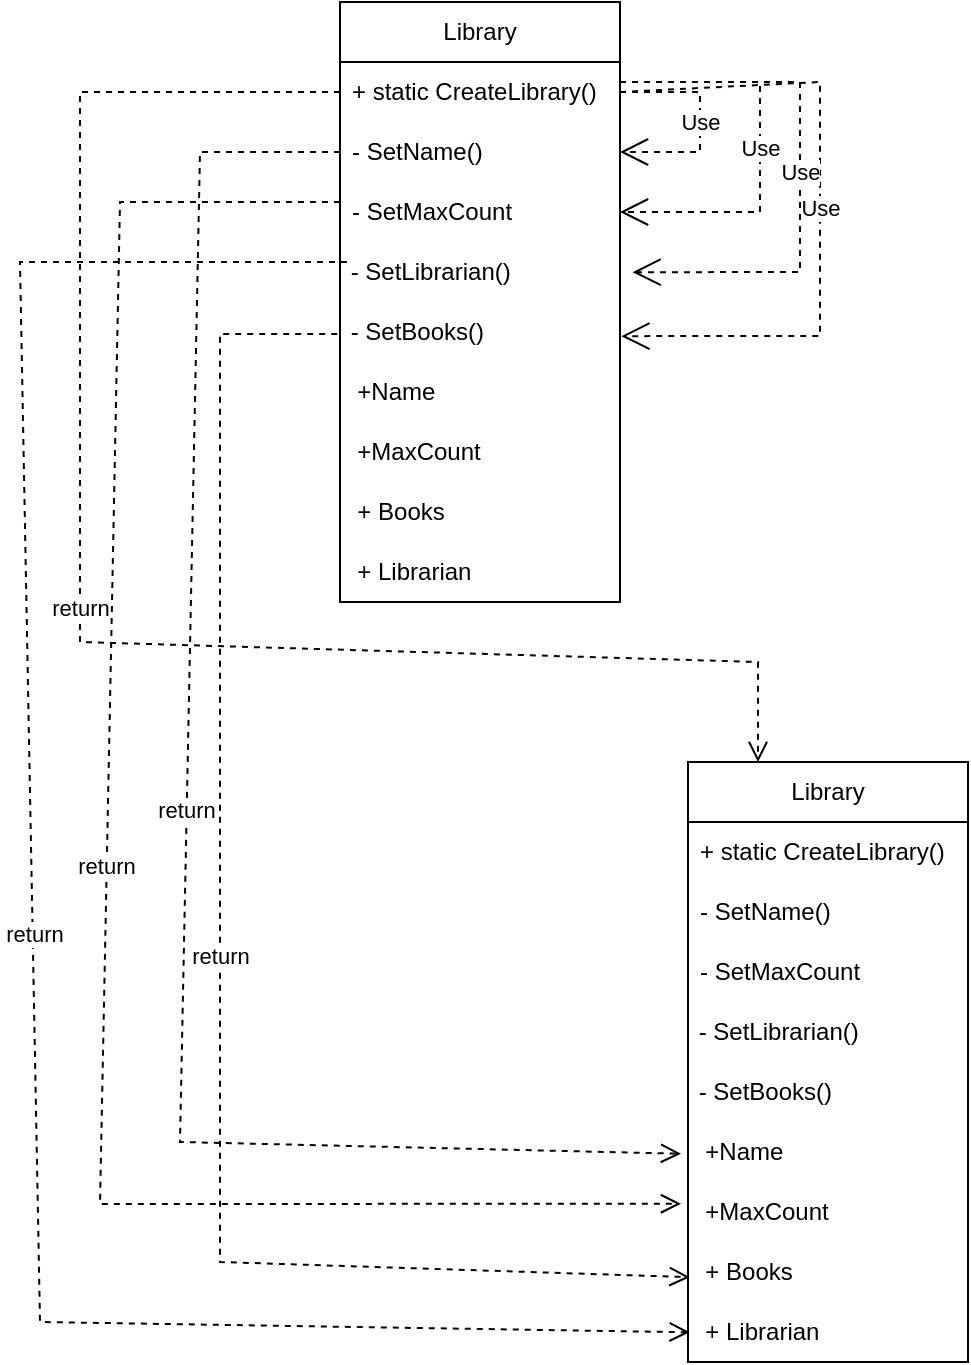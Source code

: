 <mxfile version="20.5.3" type="device"><diagram id="C5RBs43oDa-KdzZeNtuy" name="Page-1"><mxGraphModel dx="971" dy="471" grid="1" gridSize="10" guides="1" tooltips="1" connect="1" arrows="1" fold="1" page="1" pageScale="1" pageWidth="827" pageHeight="1169" math="0" shadow="0"><root><mxCell id="WIyWlLk6GJQsqaUBKTNV-0"/><mxCell id="WIyWlLk6GJQsqaUBKTNV-1" parent="WIyWlLk6GJQsqaUBKTNV-0"/><mxCell id="oASCn7sqBe_g85mvIzHP-0" value="Library" style="swimlane;fontStyle=0;childLayout=stackLayout;horizontal=1;startSize=30;horizontalStack=0;resizeParent=1;resizeParentMax=0;resizeLast=0;collapsible=1;marginBottom=0;whiteSpace=wrap;html=1;" parent="WIyWlLk6GJQsqaUBKTNV-1" vertex="1"><mxGeometry x="170" y="560" width="140" height="300" as="geometry"/></mxCell><mxCell id="oASCn7sqBe_g85mvIzHP-1" value="+ static CreateLibrary()" style="text;strokeColor=none;fillColor=none;align=left;verticalAlign=middle;spacingLeft=4;spacingRight=4;overflow=hidden;points=[[0,0.5],[1,0.5]];portConstraint=eastwest;rotatable=0;whiteSpace=wrap;html=1;" parent="oASCn7sqBe_g85mvIzHP-0" vertex="1"><mxGeometry y="30" width="140" height="30" as="geometry"/></mxCell><mxCell id="oASCn7sqBe_g85mvIzHP-2" value="- SetName()" style="text;strokeColor=none;fillColor=none;align=left;verticalAlign=middle;spacingLeft=4;spacingRight=4;overflow=hidden;points=[[0,0.5],[1,0.5]];portConstraint=eastwest;rotatable=0;whiteSpace=wrap;html=1;" parent="oASCn7sqBe_g85mvIzHP-0" vertex="1"><mxGeometry y="60" width="140" height="30" as="geometry"/></mxCell><mxCell id="oASCn7sqBe_g85mvIzHP-3" value="- SetMaxCount" style="text;strokeColor=none;fillColor=none;align=left;verticalAlign=middle;spacingLeft=4;spacingRight=4;overflow=hidden;points=[[0,0.5],[1,0.5]];portConstraint=eastwest;rotatable=0;whiteSpace=wrap;html=1;" parent="oASCn7sqBe_g85mvIzHP-0" vertex="1"><mxGeometry y="90" width="140" height="30" as="geometry"/></mxCell><mxCell id="oASCn7sqBe_g85mvIzHP-4" value="&amp;nbsp;- SetLibrarian()" style="text;html=1;align=left;verticalAlign=middle;resizable=0;points=[];autosize=1;strokeColor=none;fillColor=none;" parent="oASCn7sqBe_g85mvIzHP-0" vertex="1"><mxGeometry y="120" width="140" height="30" as="geometry"/></mxCell><mxCell id="oASCn7sqBe_g85mvIzHP-5" value="&amp;nbsp;- SetBooks()" style="text;html=1;align=left;verticalAlign=middle;resizable=0;points=[];autosize=1;strokeColor=none;fillColor=none;" parent="oASCn7sqBe_g85mvIzHP-0" vertex="1"><mxGeometry y="150" width="140" height="30" as="geometry"/></mxCell><mxCell id="oASCn7sqBe_g85mvIzHP-7" value="&amp;nbsp; +Name" style="text;html=1;align=left;verticalAlign=middle;resizable=0;points=[];autosize=1;strokeColor=none;fillColor=none;" parent="oASCn7sqBe_g85mvIzHP-0" vertex="1"><mxGeometry y="180" width="140" height="30" as="geometry"/></mxCell><mxCell id="oASCn7sqBe_g85mvIzHP-8" value="&amp;nbsp; +MaxCount" style="text;html=1;align=left;verticalAlign=middle;resizable=0;points=[];autosize=1;strokeColor=none;fillColor=none;" parent="oASCn7sqBe_g85mvIzHP-0" vertex="1"><mxGeometry y="210" width="140" height="30" as="geometry"/></mxCell><mxCell id="oASCn7sqBe_g85mvIzHP-10" value="&amp;nbsp; + Books" style="text;html=1;align=left;verticalAlign=middle;resizable=0;points=[];autosize=1;strokeColor=none;fillColor=none;" parent="oASCn7sqBe_g85mvIzHP-0" vertex="1"><mxGeometry y="240" width="140" height="30" as="geometry"/></mxCell><mxCell id="oASCn7sqBe_g85mvIzHP-11" value="&amp;nbsp; + Librarian" style="text;html=1;align=left;verticalAlign=middle;resizable=0;points=[];autosize=1;strokeColor=none;fillColor=none;" parent="oASCn7sqBe_g85mvIzHP-0" vertex="1"><mxGeometry y="270" width="140" height="30" as="geometry"/></mxCell><mxCell id="oASCn7sqBe_g85mvIzHP-17" value="Use" style="endArrow=open;endSize=12;dashed=1;html=1;rounded=0;exitX=1;exitY=0.5;exitDx=0;exitDy=0;entryX=1;entryY=0.5;entryDx=0;entryDy=0;" parent="oASCn7sqBe_g85mvIzHP-0" source="oASCn7sqBe_g85mvIzHP-1" target="oASCn7sqBe_g85mvIzHP-2" edge="1"><mxGeometry width="160" relative="1" as="geometry"><mxPoint x="90" y="60" as="sourcePoint"/><mxPoint x="250" y="60" as="targetPoint"/><Array as="points"><mxPoint x="180" y="45"/><mxPoint x="180" y="75"/></Array></mxGeometry></mxCell><mxCell id="oASCn7sqBe_g85mvIzHP-20" value="Use" style="endArrow=open;endSize=12;dashed=1;html=1;rounded=0;entryX=1.005;entryY=0.569;entryDx=0;entryDy=0;exitX=1;exitY=0.5;exitDx=0;exitDy=0;entryPerimeter=0;" parent="oASCn7sqBe_g85mvIzHP-0" source="oASCn7sqBe_g85mvIzHP-1" target="oASCn7sqBe_g85mvIzHP-5" edge="1"><mxGeometry width="160" relative="1" as="geometry"><mxPoint x="250" as="sourcePoint"/><mxPoint x="150" y="115" as="targetPoint"/><Array as="points"><mxPoint x="240" y="40"/><mxPoint x="240" y="167"/></Array></mxGeometry></mxCell><mxCell id="oASCn7sqBe_g85mvIzHP-18" value="Use" style="endArrow=open;endSize=12;dashed=1;html=1;rounded=0;entryX=1;entryY=0.5;entryDx=0;entryDy=0;" parent="WIyWlLk6GJQsqaUBKTNV-1" target="oASCn7sqBe_g85mvIzHP-3" edge="1"><mxGeometry width="160" relative="1" as="geometry"><mxPoint x="310" y="600" as="sourcePoint"/><mxPoint x="320" y="645" as="targetPoint"/><Array as="points"><mxPoint x="380" y="600"/><mxPoint x="380" y="665"/></Array></mxGeometry></mxCell><mxCell id="oASCn7sqBe_g85mvIzHP-19" value="Use" style="endArrow=open;endSize=12;dashed=1;html=1;rounded=0;entryX=1.045;entryY=0.504;entryDx=0;entryDy=0;entryPerimeter=0;" parent="WIyWlLk6GJQsqaUBKTNV-1" target="oASCn7sqBe_g85mvIzHP-4" edge="1"><mxGeometry width="160" relative="1" as="geometry"><mxPoint x="310" y="600" as="sourcePoint"/><mxPoint x="320" y="675" as="targetPoint"/><Array as="points"><mxPoint x="400" y="600"/><mxPoint x="400" y="695"/></Array></mxGeometry></mxCell><mxCell id="oASCn7sqBe_g85mvIzHP-21" value="Library" style="swimlane;fontStyle=0;childLayout=stackLayout;horizontal=1;startSize=30;horizontalStack=0;resizeParent=1;resizeParentMax=0;resizeLast=0;collapsible=1;marginBottom=0;whiteSpace=wrap;html=1;" parent="WIyWlLk6GJQsqaUBKTNV-1" vertex="1"><mxGeometry x="344" y="940" width="140" height="300" as="geometry"/></mxCell><mxCell id="oASCn7sqBe_g85mvIzHP-22" value="+ static CreateLibrary()" style="text;strokeColor=none;fillColor=none;align=left;verticalAlign=middle;spacingLeft=4;spacingRight=4;overflow=hidden;points=[[0,0.5],[1,0.5]];portConstraint=eastwest;rotatable=0;whiteSpace=wrap;html=1;" parent="oASCn7sqBe_g85mvIzHP-21" vertex="1"><mxGeometry y="30" width="140" height="30" as="geometry"/></mxCell><mxCell id="oASCn7sqBe_g85mvIzHP-23" value="- SetName()" style="text;strokeColor=none;fillColor=none;align=left;verticalAlign=middle;spacingLeft=4;spacingRight=4;overflow=hidden;points=[[0,0.5],[1,0.5]];portConstraint=eastwest;rotatable=0;whiteSpace=wrap;html=1;" parent="oASCn7sqBe_g85mvIzHP-21" vertex="1"><mxGeometry y="60" width="140" height="30" as="geometry"/></mxCell><mxCell id="oASCn7sqBe_g85mvIzHP-24" value="- SetMaxCount" style="text;strokeColor=none;fillColor=none;align=left;verticalAlign=middle;spacingLeft=4;spacingRight=4;overflow=hidden;points=[[0,0.5],[1,0.5]];portConstraint=eastwest;rotatable=0;whiteSpace=wrap;html=1;" parent="oASCn7sqBe_g85mvIzHP-21" vertex="1"><mxGeometry y="90" width="140" height="30" as="geometry"/></mxCell><mxCell id="oASCn7sqBe_g85mvIzHP-25" value="&amp;nbsp;- SetLibrarian()" style="text;html=1;align=left;verticalAlign=middle;resizable=0;points=[];autosize=1;strokeColor=none;fillColor=none;" parent="oASCn7sqBe_g85mvIzHP-21" vertex="1"><mxGeometry y="120" width="140" height="30" as="geometry"/></mxCell><mxCell id="oASCn7sqBe_g85mvIzHP-26" value="&amp;nbsp;- SetBooks()" style="text;html=1;align=left;verticalAlign=middle;resizable=0;points=[];autosize=1;strokeColor=none;fillColor=none;" parent="oASCn7sqBe_g85mvIzHP-21" vertex="1"><mxGeometry y="150" width="140" height="30" as="geometry"/></mxCell><mxCell id="oASCn7sqBe_g85mvIzHP-27" value="&amp;nbsp; +Name" style="text;html=1;align=left;verticalAlign=middle;resizable=0;points=[];autosize=1;strokeColor=none;fillColor=none;" parent="oASCn7sqBe_g85mvIzHP-21" vertex="1"><mxGeometry y="180" width="140" height="30" as="geometry"/></mxCell><mxCell id="oASCn7sqBe_g85mvIzHP-28" value="&amp;nbsp; +MaxCount" style="text;html=1;align=left;verticalAlign=middle;resizable=0;points=[];autosize=1;strokeColor=none;fillColor=none;" parent="oASCn7sqBe_g85mvIzHP-21" vertex="1"><mxGeometry y="210" width="140" height="30" as="geometry"/></mxCell><mxCell id="oASCn7sqBe_g85mvIzHP-29" value="&amp;nbsp; + Books" style="text;html=1;align=left;verticalAlign=middle;resizable=0;points=[];autosize=1;strokeColor=none;fillColor=none;" parent="oASCn7sqBe_g85mvIzHP-21" vertex="1"><mxGeometry y="240" width="140" height="30" as="geometry"/></mxCell><mxCell id="oASCn7sqBe_g85mvIzHP-30" value="&amp;nbsp; + Librarian" style="text;html=1;align=left;verticalAlign=middle;resizable=0;points=[];autosize=1;strokeColor=none;fillColor=none;" parent="oASCn7sqBe_g85mvIzHP-21" vertex="1"><mxGeometry y="270" width="140" height="30" as="geometry"/></mxCell><mxCell id="oASCn7sqBe_g85mvIzHP-33" value="return" style="html=1;verticalAlign=bottom;endArrow=open;dashed=1;endSize=8;rounded=0;exitX=0;exitY=0.5;exitDx=0;exitDy=0;entryX=0.25;entryY=0;entryDx=0;entryDy=0;" parent="WIyWlLk6GJQsqaUBKTNV-1" source="oASCn7sqBe_g85mvIzHP-1" target="oASCn7sqBe_g85mvIzHP-21" edge="1"><mxGeometry relative="1" as="geometry"><mxPoint x="380" y="860" as="sourcePoint"/><mxPoint x="300" y="860" as="targetPoint"/><Array as="points"><mxPoint x="40" y="605"/><mxPoint x="40" y="880"/><mxPoint x="379" y="890"/></Array></mxGeometry></mxCell><mxCell id="oASCn7sqBe_g85mvIzHP-34" value="return" style="html=1;verticalAlign=bottom;endArrow=open;dashed=1;endSize=8;rounded=0;exitX=0;exitY=0.5;exitDx=0;exitDy=0;entryX=-0.025;entryY=0.529;entryDx=0;entryDy=0;entryPerimeter=0;" parent="WIyWlLk6GJQsqaUBKTNV-1" source="oASCn7sqBe_g85mvIzHP-2" target="oASCn7sqBe_g85mvIzHP-27" edge="1"><mxGeometry relative="1" as="geometry"><mxPoint x="250" y="920" as="sourcePoint"/><mxPoint x="80" y="1110" as="targetPoint"/><Array as="points"><mxPoint x="100" y="635"/><mxPoint x="90" y="1130"/></Array></mxGeometry></mxCell><mxCell id="oASCn7sqBe_g85mvIzHP-35" value="return" style="html=1;verticalAlign=bottom;endArrow=open;dashed=1;endSize=8;rounded=0;exitX=0;exitY=0.5;exitDx=0;exitDy=0;entryX=-0.025;entryY=0.529;entryDx=0;entryDy=0;entryPerimeter=0;" parent="WIyWlLk6GJQsqaUBKTNV-1" edge="1"><mxGeometry relative="1" as="geometry"><mxPoint x="170" y="660" as="sourcePoint"/><mxPoint x="340.5" y="1160.87" as="targetPoint"/><Array as="points"><mxPoint x="60" y="660"/><mxPoint x="50" y="1161"/></Array></mxGeometry></mxCell><mxCell id="oASCn7sqBe_g85mvIzHP-36" value="return" style="html=1;verticalAlign=bottom;endArrow=open;dashed=1;endSize=8;rounded=0;exitX=0;exitY=0.5;exitDx=0;exitDy=0;entryX=0.006;entryY=0.505;entryDx=0;entryDy=0;entryPerimeter=0;" parent="WIyWlLk6GJQsqaUBKTNV-1" target="oASCn7sqBe_g85mvIzHP-30" edge="1"><mxGeometry relative="1" as="geometry"><mxPoint x="173.5" y="690" as="sourcePoint"/><mxPoint x="344" y="1190.87" as="targetPoint"/><Array as="points"><mxPoint x="10" y="690"/><mxPoint x="20" y="1220"/></Array></mxGeometry></mxCell><mxCell id="oASCn7sqBe_g85mvIzHP-37" value="return" style="html=1;verticalAlign=bottom;endArrow=open;dashed=1;endSize=8;rounded=0;exitX=-0.01;exitY=0.532;exitDx=0;exitDy=0;entryX=0.006;entryY=0.586;entryDx=0;entryDy=0;entryPerimeter=0;exitPerimeter=0;" parent="WIyWlLk6GJQsqaUBKTNV-1" source="oASCn7sqBe_g85mvIzHP-5" target="oASCn7sqBe_g85mvIzHP-29" edge="1"><mxGeometry relative="1" as="geometry"><mxPoint x="180" y="645" as="sourcePoint"/><mxPoint x="350.5" y="1145.87" as="targetPoint"/><Array as="points"><mxPoint x="110" y="726"/><mxPoint x="110" y="1190"/></Array></mxGeometry></mxCell></root></mxGraphModel></diagram></mxfile>